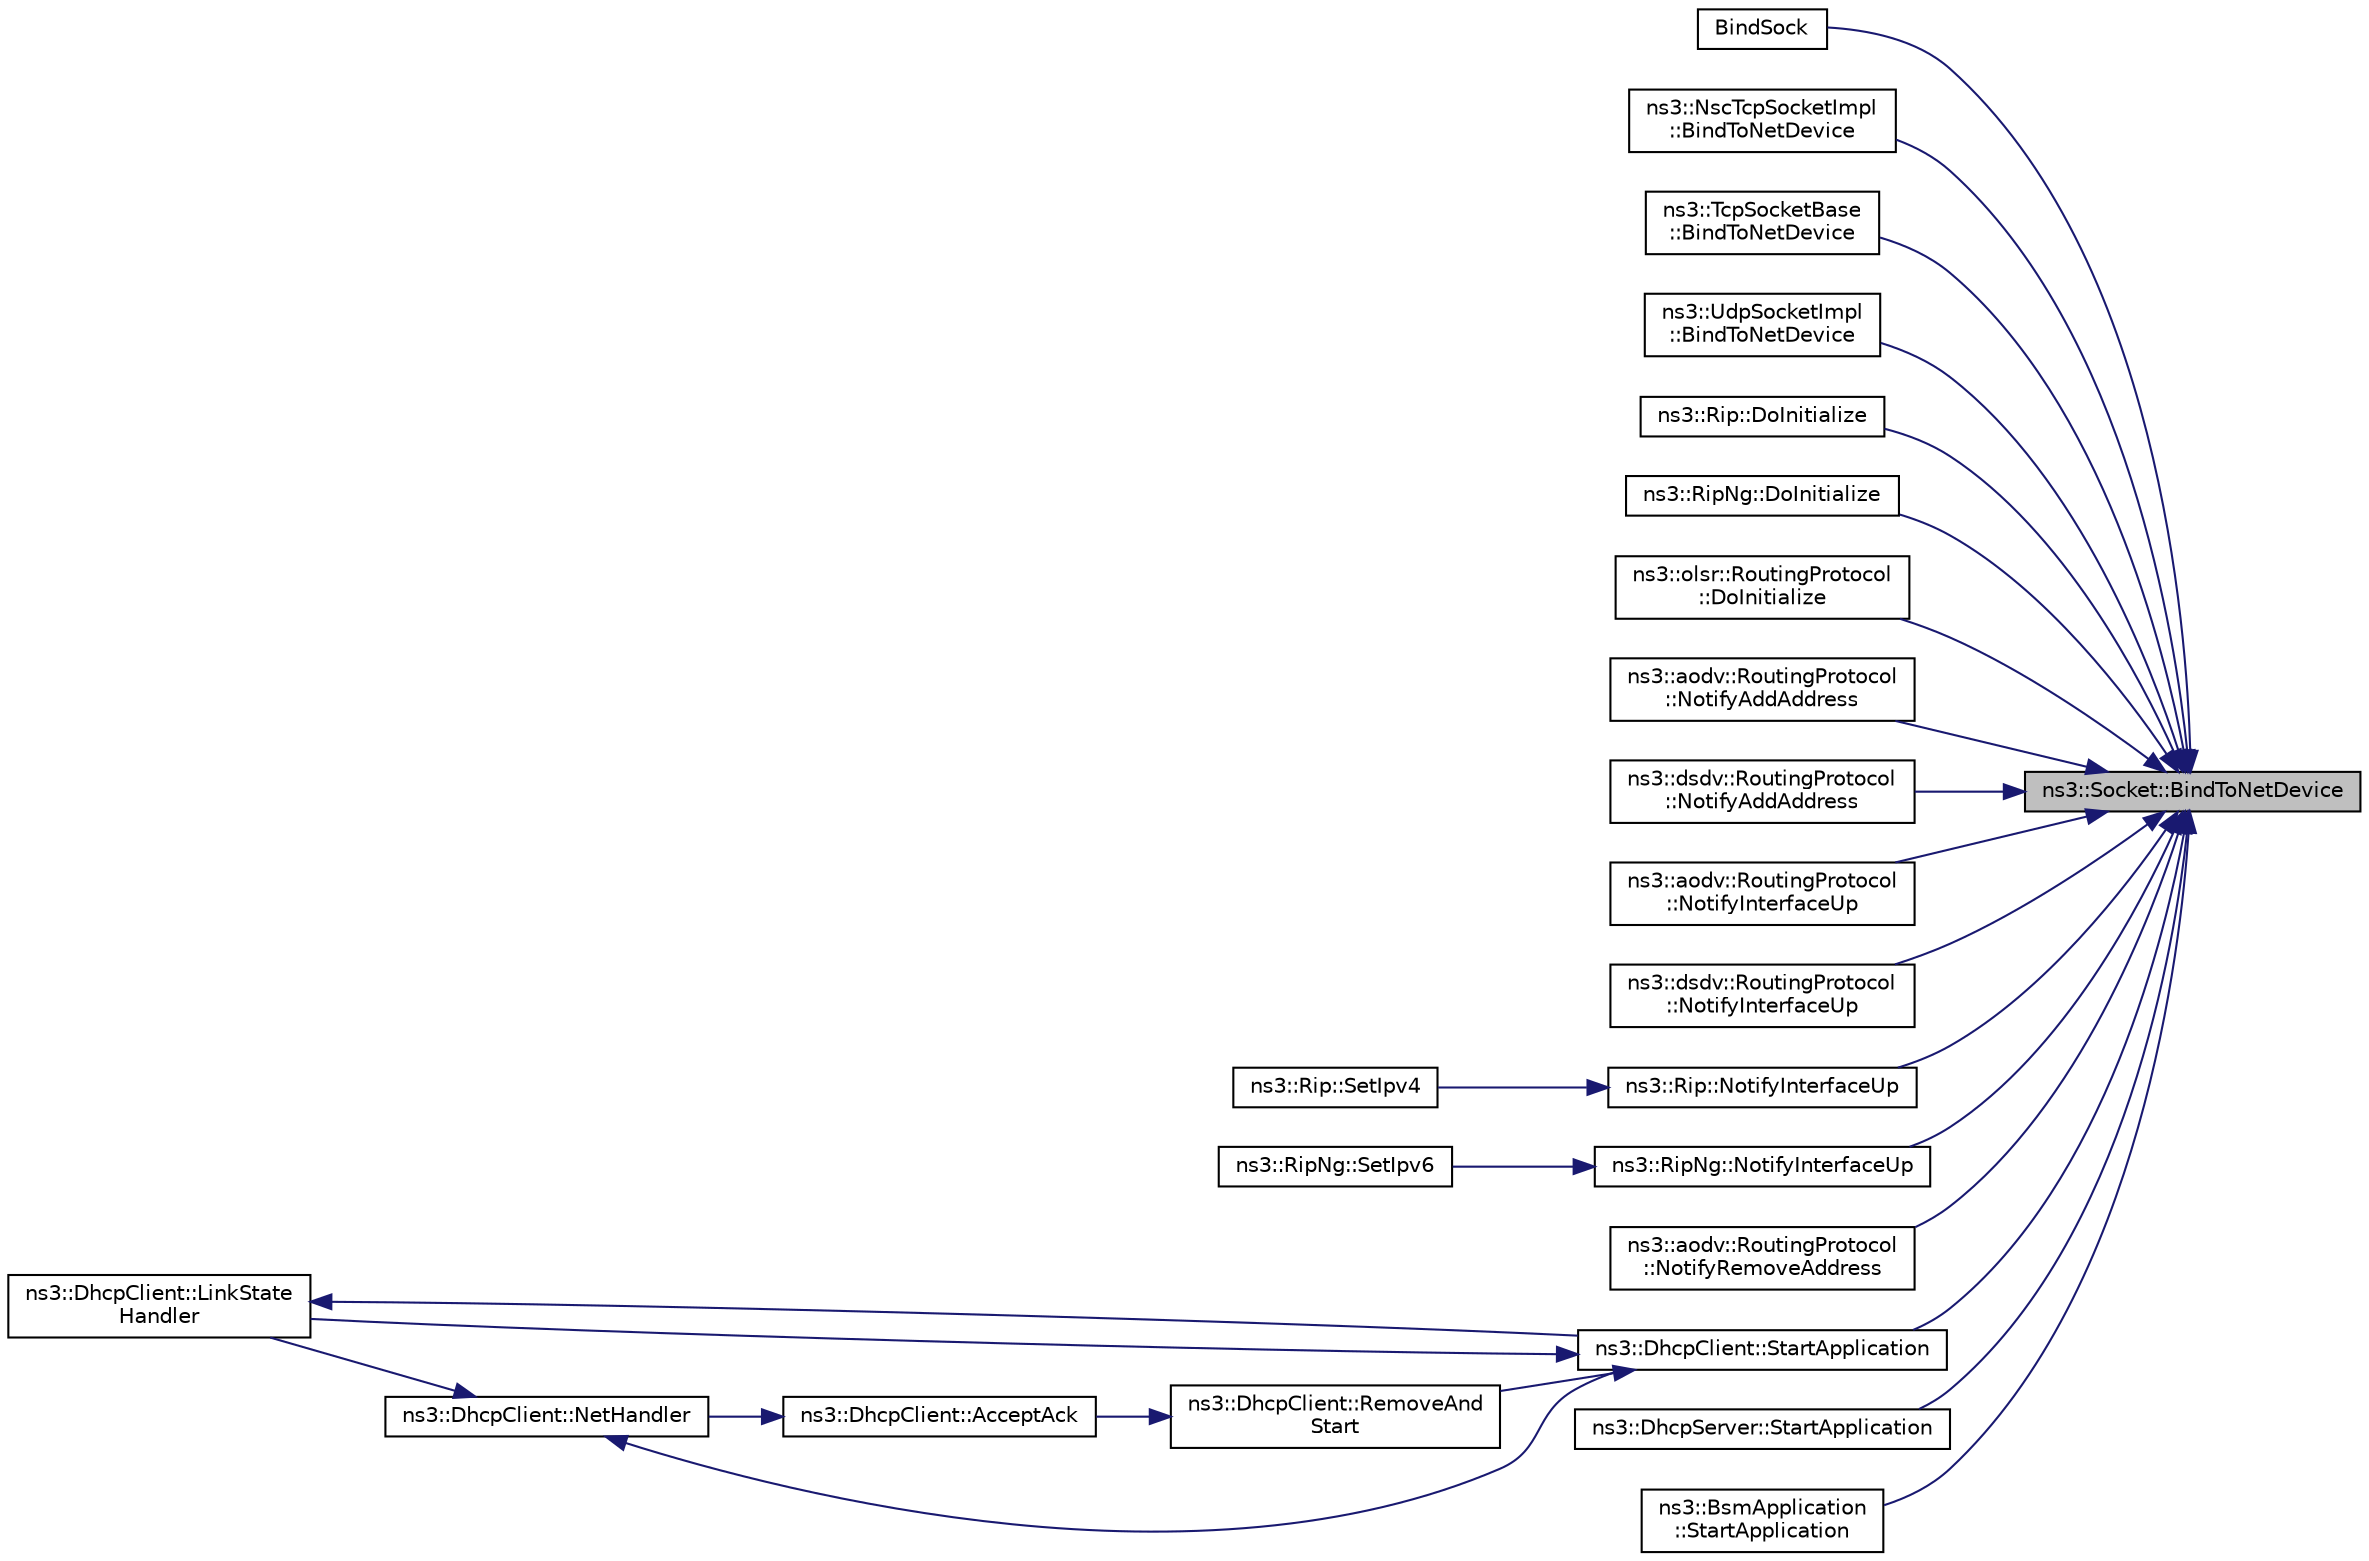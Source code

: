 digraph "ns3::Socket::BindToNetDevice"
{
 // LATEX_PDF_SIZE
  edge [fontname="Helvetica",fontsize="10",labelfontname="Helvetica",labelfontsize="10"];
  node [fontname="Helvetica",fontsize="10",shape=record];
  rankdir="RL";
  Node1 [label="ns3::Socket::BindToNetDevice",height=0.2,width=0.4,color="black", fillcolor="grey75", style="filled", fontcolor="black",tooltip="Bind a socket to specific device."];
  Node1 -> Node2 [dir="back",color="midnightblue",fontsize="10",style="solid",fontname="Helvetica"];
  Node2 [label="BindSock",height=0.2,width=0.4,color="black", fillcolor="white", style="filled",URL="$socket-bound-static-routing_8cc.html#ad0116ab1d786159f766c94653c630f90",tooltip=" "];
  Node1 -> Node3 [dir="back",color="midnightblue",fontsize="10",style="solid",fontname="Helvetica"];
  Node3 [label="ns3::NscTcpSocketImpl\l::BindToNetDevice",height=0.2,width=0.4,color="black", fillcolor="white", style="filled",URL="$classns3_1_1_nsc_tcp_socket_impl.html#a1d0622df9738b4d087afed8ab8e0757e",tooltip="Bind a socket to specific device."];
  Node1 -> Node4 [dir="back",color="midnightblue",fontsize="10",style="solid",fontname="Helvetica"];
  Node4 [label="ns3::TcpSocketBase\l::BindToNetDevice",height=0.2,width=0.4,color="black", fillcolor="white", style="filled",URL="$classns3_1_1_tcp_socket_base.html#a88b552dfa0a85e0224ed8a7dc140f190",tooltip="Bind a socket to specific device."];
  Node1 -> Node5 [dir="back",color="midnightblue",fontsize="10",style="solid",fontname="Helvetica"];
  Node5 [label="ns3::UdpSocketImpl\l::BindToNetDevice",height=0.2,width=0.4,color="black", fillcolor="white", style="filled",URL="$classns3_1_1_udp_socket_impl.html#a93fa14afedc32353602551df1e5f2d59",tooltip="Bind a socket to specific device."];
  Node1 -> Node6 [dir="back",color="midnightblue",fontsize="10",style="solid",fontname="Helvetica"];
  Node6 [label="ns3::Rip::DoInitialize",height=0.2,width=0.4,color="black", fillcolor="white", style="filled",URL="$classns3_1_1_rip.html#a622ec450ec78945f81986b64ce3dcbed",tooltip="Start protocol operation."];
  Node1 -> Node7 [dir="back",color="midnightblue",fontsize="10",style="solid",fontname="Helvetica"];
  Node7 [label="ns3::RipNg::DoInitialize",height=0.2,width=0.4,color="black", fillcolor="white", style="filled",URL="$classns3_1_1_rip_ng.html#a81a7056d4a1d1afc266181406f5dbf64",tooltip="Start protocol operation."];
  Node1 -> Node8 [dir="back",color="midnightblue",fontsize="10",style="solid",fontname="Helvetica"];
  Node8 [label="ns3::olsr::RoutingProtocol\l::DoInitialize",height=0.2,width=0.4,color="black", fillcolor="white", style="filled",URL="$classns3_1_1olsr_1_1_routing_protocol.html#afe5419799e8d38ee32d82615de55ef22",tooltip="Initialize() implementation."];
  Node1 -> Node9 [dir="back",color="midnightblue",fontsize="10",style="solid",fontname="Helvetica"];
  Node9 [label="ns3::aodv::RoutingProtocol\l::NotifyAddAddress",height=0.2,width=0.4,color="black", fillcolor="white", style="filled",URL="$classns3_1_1aodv_1_1_routing_protocol.html#a8d6ee1881856a557d8c051e40785e51b",tooltip=" "];
  Node1 -> Node10 [dir="back",color="midnightblue",fontsize="10",style="solid",fontname="Helvetica"];
  Node10 [label="ns3::dsdv::RoutingProtocol\l::NotifyAddAddress",height=0.2,width=0.4,color="black", fillcolor="white", style="filled",URL="$classns3_1_1dsdv_1_1_routing_protocol.html#aaf6b464336448d3cf4e6370b00943253",tooltip=" "];
  Node1 -> Node11 [dir="back",color="midnightblue",fontsize="10",style="solid",fontname="Helvetica"];
  Node11 [label="ns3::aodv::RoutingProtocol\l::NotifyInterfaceUp",height=0.2,width=0.4,color="black", fillcolor="white", style="filled",URL="$classns3_1_1aodv_1_1_routing_protocol.html#a006b7deb41f4eb2dc1e0d69d50c5a284",tooltip=" "];
  Node1 -> Node12 [dir="back",color="midnightblue",fontsize="10",style="solid",fontname="Helvetica"];
  Node12 [label="ns3::dsdv::RoutingProtocol\l::NotifyInterfaceUp",height=0.2,width=0.4,color="black", fillcolor="white", style="filled",URL="$classns3_1_1dsdv_1_1_routing_protocol.html#a9a3edd95b3a0714d5aff5293e96883d2",tooltip=" "];
  Node1 -> Node13 [dir="back",color="midnightblue",fontsize="10",style="solid",fontname="Helvetica"];
  Node13 [label="ns3::Rip::NotifyInterfaceUp",height=0.2,width=0.4,color="black", fillcolor="white", style="filled",URL="$classns3_1_1_rip.html#a4c9095a4429399f342eb1bce3f20df59",tooltip=" "];
  Node13 -> Node14 [dir="back",color="midnightblue",fontsize="10",style="solid",fontname="Helvetica"];
  Node14 [label="ns3::Rip::SetIpv4",height=0.2,width=0.4,color="black", fillcolor="white", style="filled",URL="$classns3_1_1_rip.html#abe2906af2196cf9fac033e6ccfde0423",tooltip=" "];
  Node1 -> Node15 [dir="back",color="midnightblue",fontsize="10",style="solid",fontname="Helvetica"];
  Node15 [label="ns3::RipNg::NotifyInterfaceUp",height=0.2,width=0.4,color="black", fillcolor="white", style="filled",URL="$classns3_1_1_rip_ng.html#a588e191ae91316e498a8e5c84a9c77fb",tooltip="Notify when specified interface goes UP."];
  Node15 -> Node16 [dir="back",color="midnightblue",fontsize="10",style="solid",fontname="Helvetica"];
  Node16 [label="ns3::RipNg::SetIpv6",height=0.2,width=0.4,color="black", fillcolor="white", style="filled",URL="$classns3_1_1_rip_ng.html#acd8e0a2b2453a28ecd4154729e45d324",tooltip="Typically, invoked directly or indirectly from ns3::Ipv6::SetRoutingProtocol."];
  Node1 -> Node17 [dir="back",color="midnightblue",fontsize="10",style="solid",fontname="Helvetica"];
  Node17 [label="ns3::aodv::RoutingProtocol\l::NotifyRemoveAddress",height=0.2,width=0.4,color="black", fillcolor="white", style="filled",URL="$classns3_1_1aodv_1_1_routing_protocol.html#aa3ada55a69e945cc414d87566cca0388",tooltip=" "];
  Node1 -> Node18 [dir="back",color="midnightblue",fontsize="10",style="solid",fontname="Helvetica"];
  Node18 [label="ns3::DhcpClient::StartApplication",height=0.2,width=0.4,color="black", fillcolor="white", style="filled",URL="$classns3_1_1_dhcp_client.html#ab03efa3292800ecd9cb99968cafddee3",tooltip="Application specific startup code."];
  Node18 -> Node19 [dir="back",color="midnightblue",fontsize="10",style="solid",fontname="Helvetica"];
  Node19 [label="ns3::DhcpClient::LinkState\lHandler",height=0.2,width=0.4,color="black", fillcolor="white", style="filled",URL="$classns3_1_1_dhcp_client.html#a3cabbf48dc583a62f0390f345cd4952f",tooltip="Handles changes in LinkState."];
  Node19 -> Node18 [dir="back",color="midnightblue",fontsize="10",style="solid",fontname="Helvetica"];
  Node18 -> Node20 [dir="back",color="midnightblue",fontsize="10",style="solid",fontname="Helvetica"];
  Node20 [label="ns3::DhcpClient::RemoveAnd\lStart",height=0.2,width=0.4,color="black", fillcolor="white", style="filled",URL="$classns3_1_1_dhcp_client.html#a333fc2ff1440b01d15b9631490e23289",tooltip="Remove the current DHCP information and restart the process."];
  Node20 -> Node21 [dir="back",color="midnightblue",fontsize="10",style="solid",fontname="Helvetica"];
  Node21 [label="ns3::DhcpClient::AcceptAck",height=0.2,width=0.4,color="black", fillcolor="white", style="filled",URL="$classns3_1_1_dhcp_client.html#aeec11ad69df96e12a053410cce443f95",tooltip="Receives the DHCP ACK and configures IP address of the client."];
  Node21 -> Node22 [dir="back",color="midnightblue",fontsize="10",style="solid",fontname="Helvetica"];
  Node22 [label="ns3::DhcpClient::NetHandler",height=0.2,width=0.4,color="black", fillcolor="white", style="filled",URL="$classns3_1_1_dhcp_client.html#ae7a2dde0056ad591a05f84b2a404c213",tooltip="Handles incoming packets from the network."];
  Node22 -> Node19 [dir="back",color="midnightblue",fontsize="10",style="solid",fontname="Helvetica"];
  Node22 -> Node18 [dir="back",color="midnightblue",fontsize="10",style="solid",fontname="Helvetica"];
  Node1 -> Node23 [dir="back",color="midnightblue",fontsize="10",style="solid",fontname="Helvetica"];
  Node23 [label="ns3::DhcpServer::StartApplication",height=0.2,width=0.4,color="black", fillcolor="white", style="filled",URL="$classns3_1_1_dhcp_server.html#ab3c7516bfe4275063212414342201940",tooltip="Starts the DHCP Server application."];
  Node1 -> Node24 [dir="back",color="midnightblue",fontsize="10",style="solid",fontname="Helvetica"];
  Node24 [label="ns3::BsmApplication\l::StartApplication",height=0.2,width=0.4,color="black", fillcolor="white", style="filled",URL="$classns3_1_1_bsm_application.html#a2caf2e381d781dfde58e39f19a220523",tooltip="Called at time specified by Start."];
}

